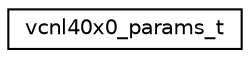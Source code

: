 digraph "Graphical Class Hierarchy"
{
 // LATEX_PDF_SIZE
  edge [fontname="Helvetica",fontsize="10",labelfontname="Helvetica",labelfontsize="10"];
  node [fontname="Helvetica",fontsize="10",shape=record];
  rankdir="LR";
  Node0 [label="vcnl40x0_params_t",height=0.2,width=0.4,color="black", fillcolor="white", style="filled",URL="$structvcnl40x0__params__t.html",tooltip="Device initialization parameters."];
}
